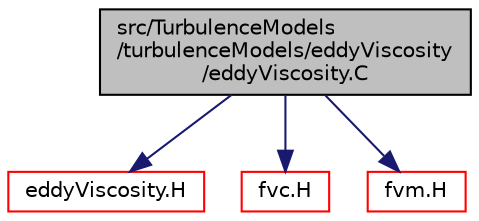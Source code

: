 digraph "src/TurbulenceModels/turbulenceModels/eddyViscosity/eddyViscosity.C"
{
  bgcolor="transparent";
  edge [fontname="Helvetica",fontsize="10",labelfontname="Helvetica",labelfontsize="10"];
  node [fontname="Helvetica",fontsize="10",shape=record];
  Node1 [label="src/TurbulenceModels\l/turbulenceModels/eddyViscosity\l/eddyViscosity.C",height=0.2,width=0.4,color="black", fillcolor="grey75", style="filled", fontcolor="black"];
  Node1 -> Node2 [color="midnightblue",fontsize="10",style="solid",fontname="Helvetica"];
  Node2 [label="eddyViscosity.H",height=0.2,width=0.4,color="red",URL="$a10632.html"];
  Node1 -> Node3 [color="midnightblue",fontsize="10",style="solid",fontname="Helvetica"];
  Node3 [label="fvc.H",height=0.2,width=0.4,color="red",URL="$a05668.html"];
  Node1 -> Node4 [color="midnightblue",fontsize="10",style="solid",fontname="Helvetica"];
  Node4 [label="fvm.H",height=0.2,width=0.4,color="red",URL="$a05711.html"];
}
